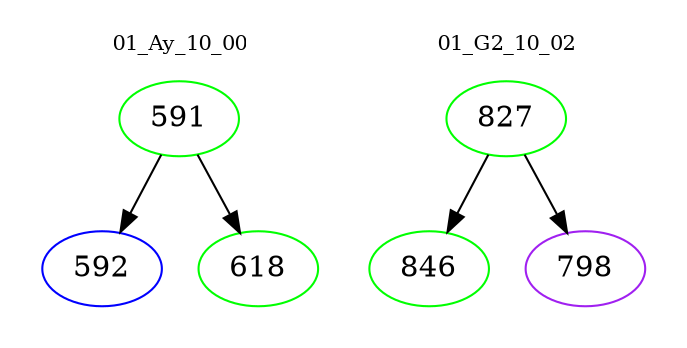digraph{
subgraph cluster_0 {
color = white
label = "01_Ay_10_00";
fontsize=10;
T0_591 [label="591", color="green"]
T0_591 -> T0_592 [color="black"]
T0_592 [label="592", color="blue"]
T0_591 -> T0_618 [color="black"]
T0_618 [label="618", color="green"]
}
subgraph cluster_1 {
color = white
label = "01_G2_10_02";
fontsize=10;
T1_827 [label="827", color="green"]
T1_827 -> T1_846 [color="black"]
T1_846 [label="846", color="green"]
T1_827 -> T1_798 [color="black"]
T1_798 [label="798", color="purple"]
}
}

